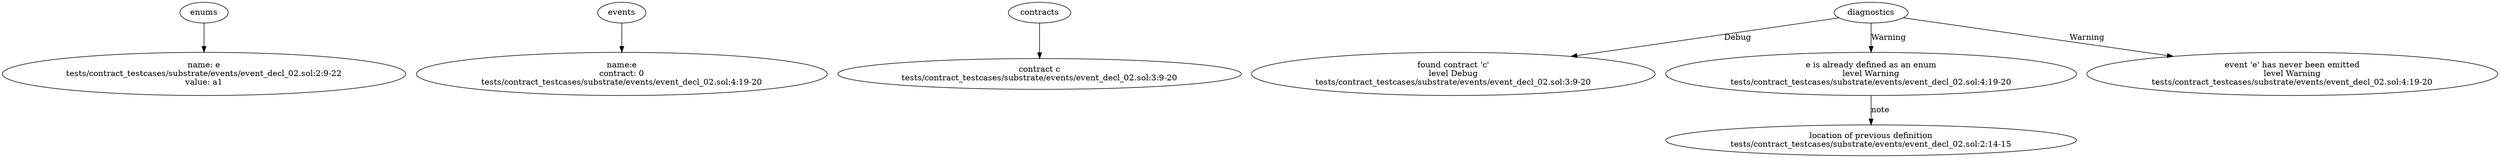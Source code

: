 strict digraph "tests/contract_testcases/substrate/events/event_decl_02.sol" {
	e [label="name: e\ntests/contract_testcases/substrate/events/event_decl_02.sol:2:9-22\nvalue: a1"]
	e_3 [label="name:e\ncontract: 0\ntests/contract_testcases/substrate/events/event_decl_02.sol:4:19-20"]
	contract [label="contract c\ntests/contract_testcases/substrate/events/event_decl_02.sol:3:9-20"]
	diagnostic [label="found contract 'c'\nlevel Debug\ntests/contract_testcases/substrate/events/event_decl_02.sol:3:9-20"]
	diagnostic_9 [label="e is already defined as an enum\nlevel Warning\ntests/contract_testcases/substrate/events/event_decl_02.sol:4:19-20"]
	note [label="location of previous definition\ntests/contract_testcases/substrate/events/event_decl_02.sol:2:14-15"]
	diagnostic_11 [label="event 'e' has never been emitted\nlevel Warning\ntests/contract_testcases/substrate/events/event_decl_02.sol:4:19-20"]
	enums -> e
	events -> e_3
	contracts -> contract
	diagnostics -> diagnostic [label="Debug"]
	diagnostics -> diagnostic_9 [label="Warning"]
	diagnostic_9 -> note [label="note"]
	diagnostics -> diagnostic_11 [label="Warning"]
}
